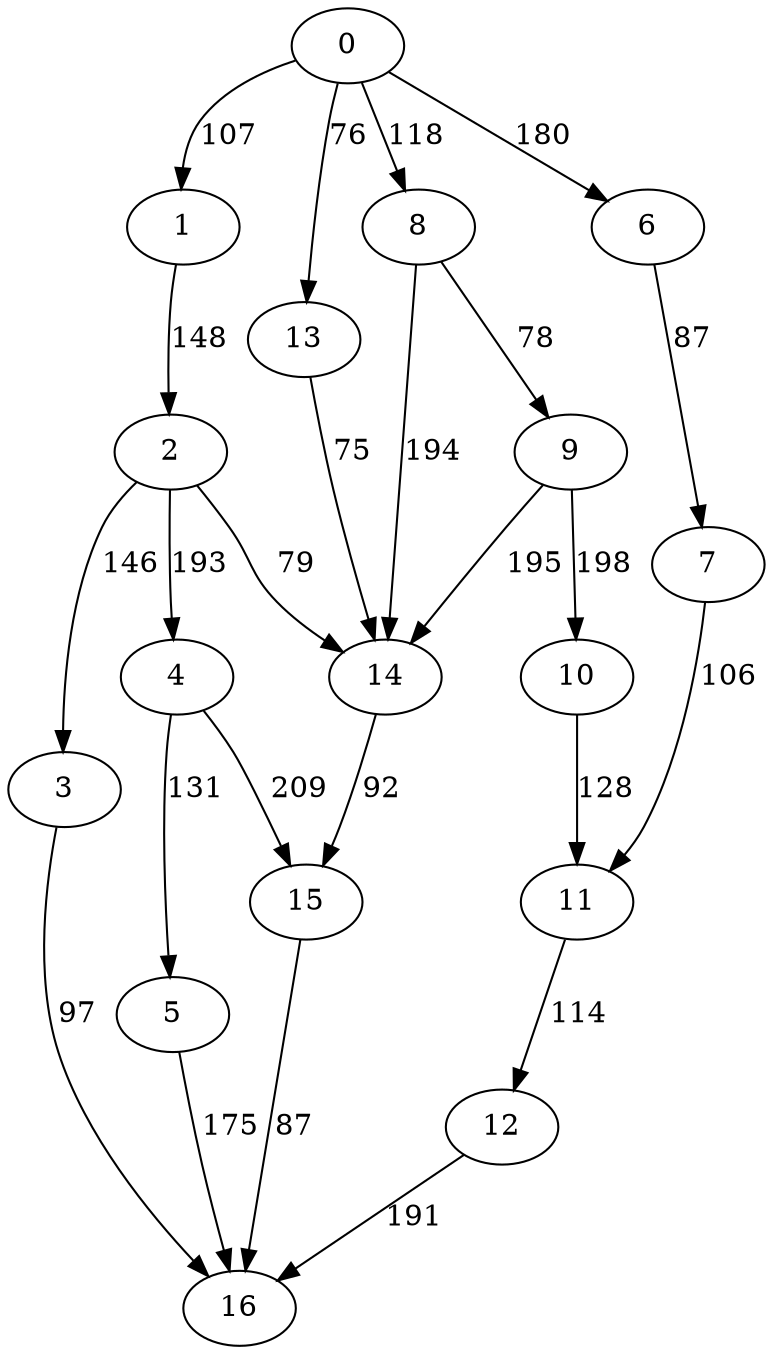 digraph t10p3_3 {
0 -> 1 [ label = 107 ];
0 -> 6 [ label = 180 ];
0 -> 8 [ label = 118 ];
0 -> 13 [ label = 76 ];
1 -> 2 [ label = 148 ];
2 -> 3 [ label = 146 ];
2 -> 4 [ label = 193 ];
2 -> 14 [ label = 79 ];
3 -> 16 [ label = 97 ];
4 -> 5 [ label = 131 ];
4 -> 15 [ label = 209 ];
5 -> 16 [ label = 175 ];
6 -> 7 [ label = 87 ];
7 -> 11 [ label = 106 ];
8 -> 9 [ label = 78 ];
8 -> 14 [ label = 194 ];
9 -> 10 [ label = 198 ];
9 -> 14 [ label = 195 ];
10 -> 11 [ label = 128 ];
11 -> 12 [ label = 114 ];
12 -> 16 [ label = 191 ];
13 -> 14 [ label = 75 ];
14 -> 15 [ label = 92 ];
15 -> 16 [ label = 87 ];
 }

